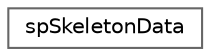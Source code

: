 digraph "类继承关系图"
{
 // LATEX_PDF_SIZE
  bgcolor="transparent";
  edge [fontname=Helvetica,fontsize=10,labelfontname=Helvetica,labelfontsize=10];
  node [fontname=Helvetica,fontsize=10,shape=box,height=0.2,width=0.4];
  rankdir="LR";
  Node0 [id="Node000000",label="spSkeletonData",height=0.2,width=0.4,color="grey40", fillcolor="white", style="filled",URL="$structsp_skeleton_data.html",tooltip=" "];
}
